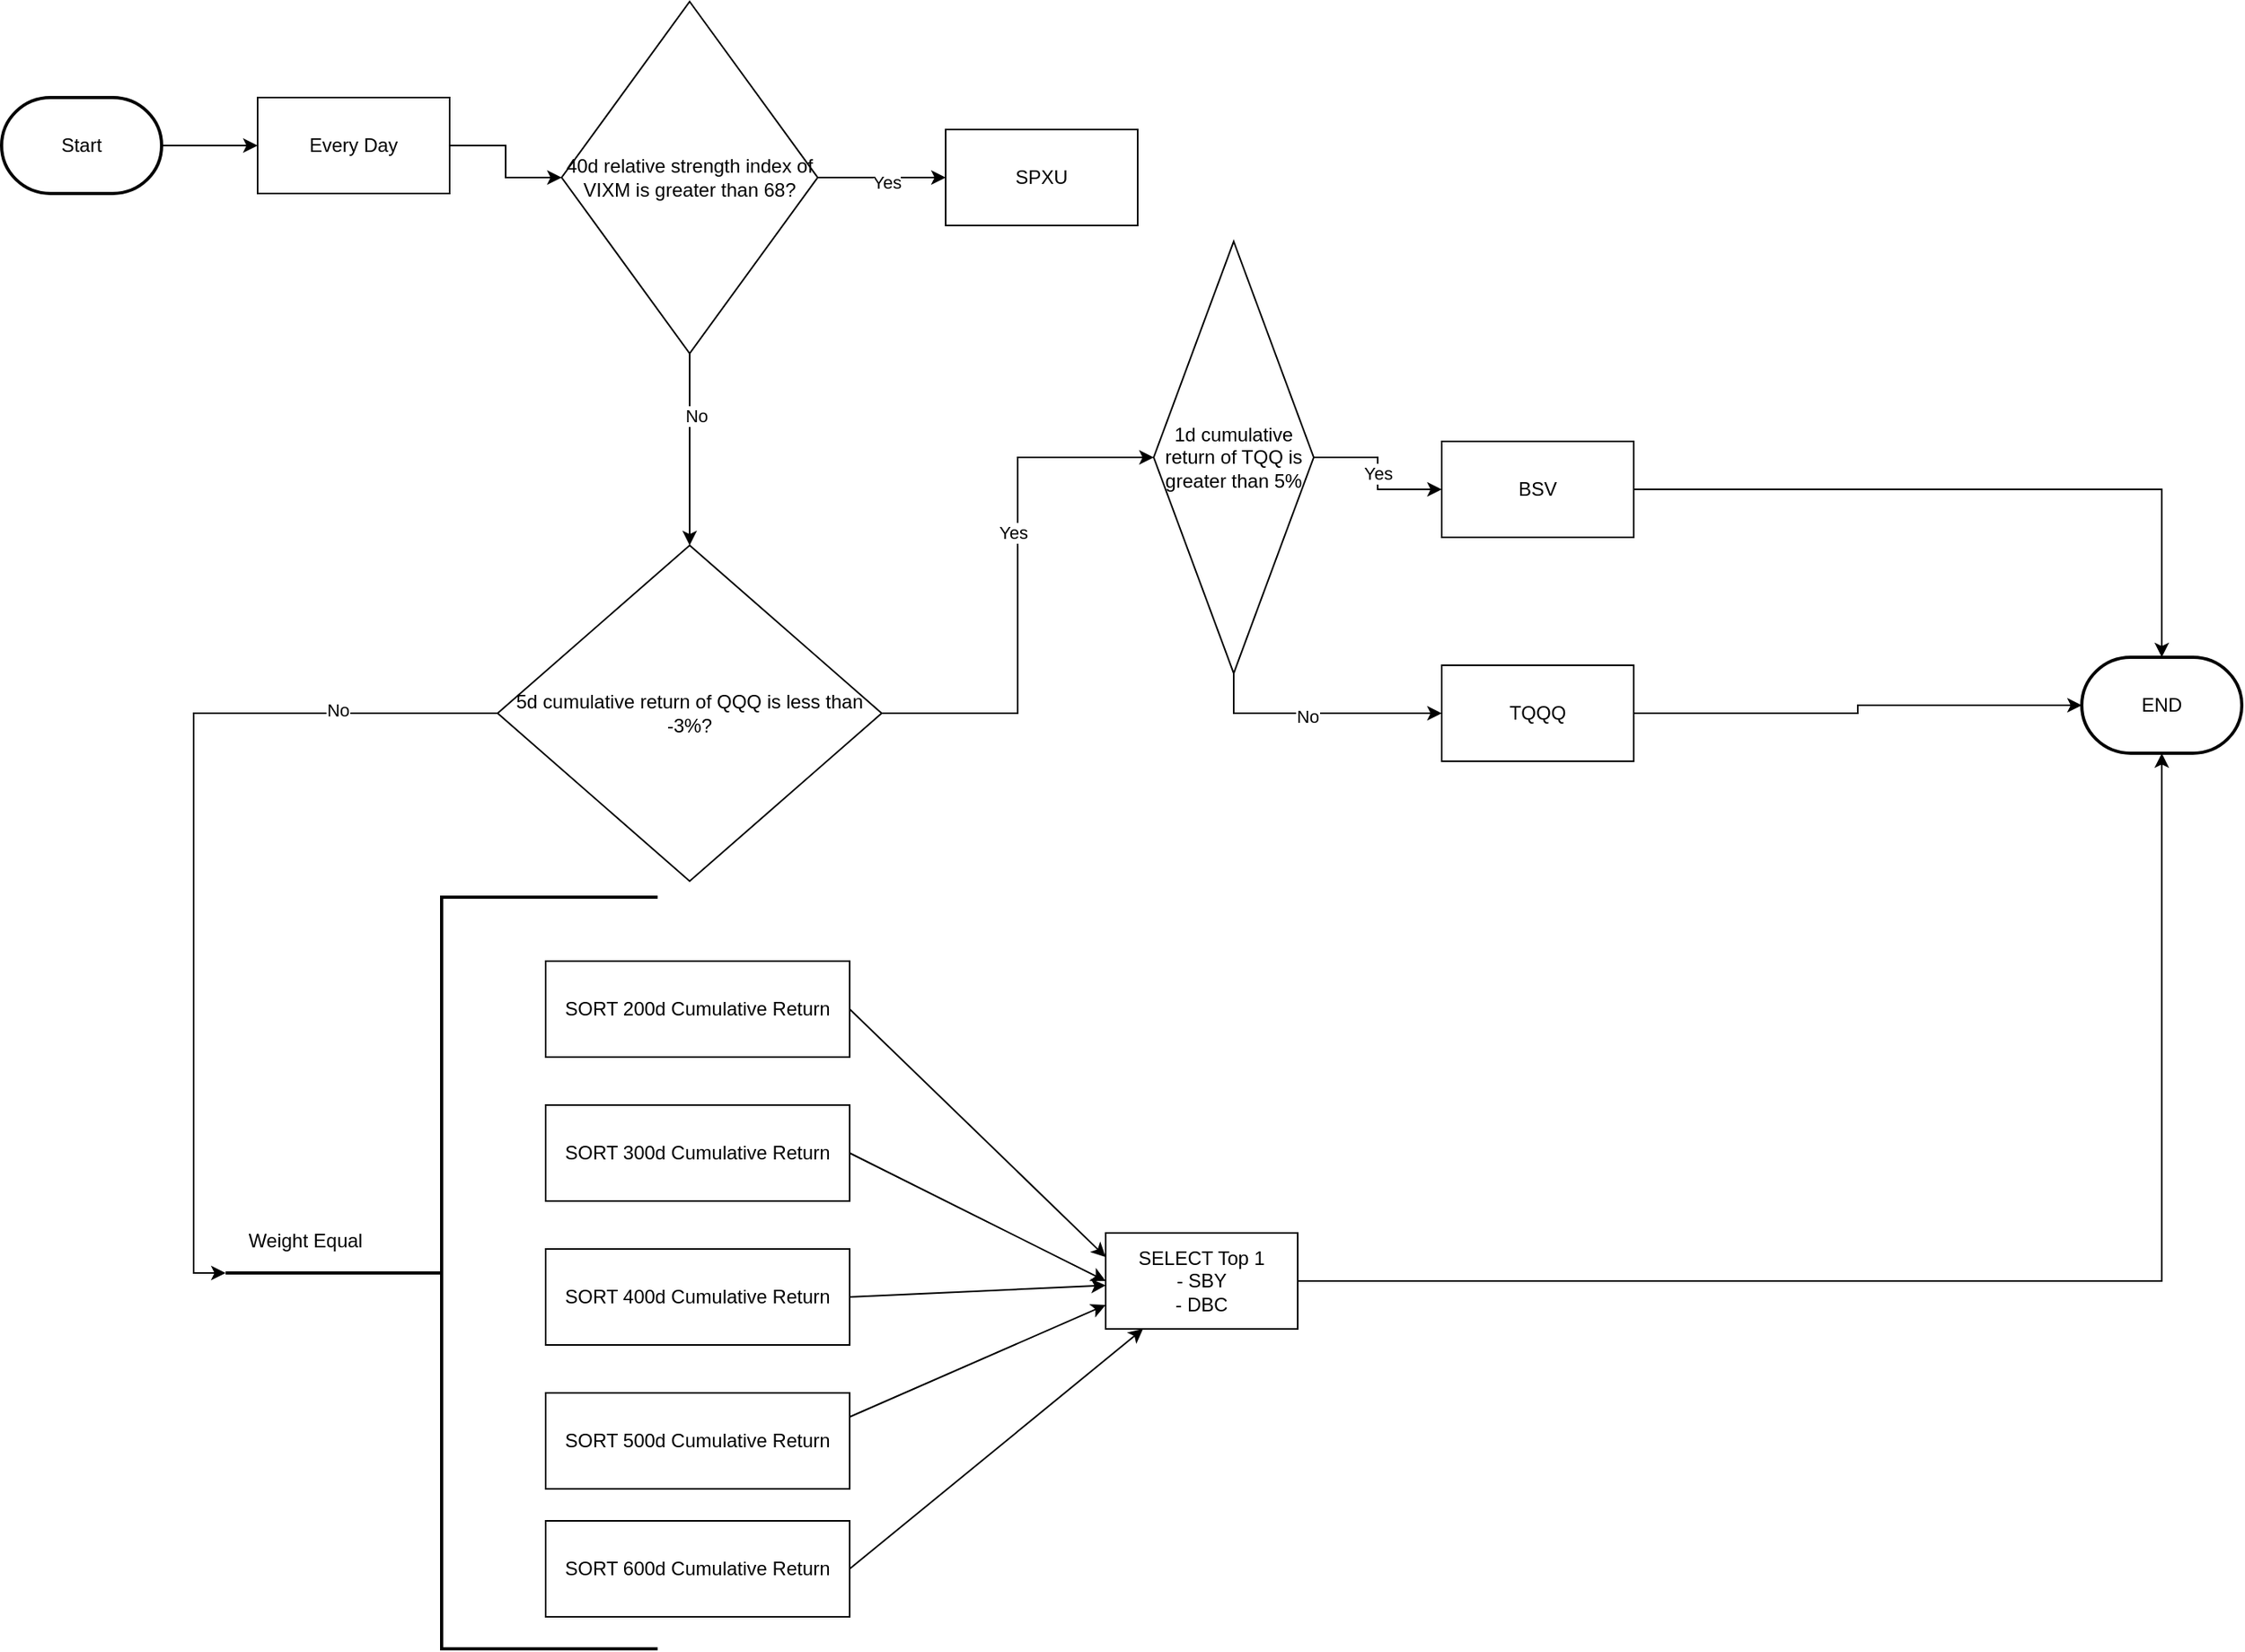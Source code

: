 <mxfile version="18.1.3" type="device"><diagram id="fLH_IpeC83MLsAaL1j7f" name="Page-1"><mxGraphModel dx="2427" dy="1030" grid="1" gridSize="10" guides="1" tooltips="1" connect="1" arrows="1" fold="1" page="1" pageScale="1" pageWidth="850" pageHeight="1100" math="0" shadow="0"><root><mxCell id="0"/><mxCell id="1" parent="0"/><mxCell id="MIsoDJ6xEyVAMAtbg_kS-3" style="edgeStyle=orthogonalEdgeStyle;rounded=0;orthogonalLoop=1;jettySize=auto;html=1;entryX=0;entryY=0.5;entryDx=0;entryDy=0;" edge="1" parent="1" source="MIsoDJ6xEyVAMAtbg_kS-1" target="MIsoDJ6xEyVAMAtbg_kS-2"><mxGeometry relative="1" as="geometry"/></mxCell><mxCell id="MIsoDJ6xEyVAMAtbg_kS-4" value="Yes" style="edgeLabel;html=1;align=center;verticalAlign=middle;resizable=0;points=[];" vertex="1" connectable="0" parent="MIsoDJ6xEyVAMAtbg_kS-3"><mxGeometry x="0.075" y="-3" relative="1" as="geometry"><mxPoint as="offset"/></mxGeometry></mxCell><mxCell id="MIsoDJ6xEyVAMAtbg_kS-6" style="edgeStyle=orthogonalEdgeStyle;rounded=0;orthogonalLoop=1;jettySize=auto;html=1;entryX=0.5;entryY=0;entryDx=0;entryDy=0;" edge="1" parent="1" source="MIsoDJ6xEyVAMAtbg_kS-1" target="MIsoDJ6xEyVAMAtbg_kS-5"><mxGeometry relative="1" as="geometry"/></mxCell><mxCell id="MIsoDJ6xEyVAMAtbg_kS-7" value="No" style="edgeLabel;html=1;align=center;verticalAlign=middle;resizable=0;points=[];" vertex="1" connectable="0" parent="MIsoDJ6xEyVAMAtbg_kS-6"><mxGeometry x="-0.35" y="4" relative="1" as="geometry"><mxPoint as="offset"/></mxGeometry></mxCell><mxCell id="MIsoDJ6xEyVAMAtbg_kS-1" value="40d relative strength index of VIXM is greater than 68?" style="rhombus;whiteSpace=wrap;html=1;" vertex="1" parent="1"><mxGeometry x="20" y="10" width="160" height="220" as="geometry"/></mxCell><mxCell id="MIsoDJ6xEyVAMAtbg_kS-2" value="SPXU" style="rounded=0;whiteSpace=wrap;html=1;" vertex="1" parent="1"><mxGeometry x="260" y="90" width="120" height="60" as="geometry"/></mxCell><mxCell id="MIsoDJ6xEyVAMAtbg_kS-9" style="edgeStyle=orthogonalEdgeStyle;rounded=0;orthogonalLoop=1;jettySize=auto;html=1;entryX=0;entryY=0.5;entryDx=0;entryDy=0;" edge="1" parent="1" source="MIsoDJ6xEyVAMAtbg_kS-5" target="MIsoDJ6xEyVAMAtbg_kS-8"><mxGeometry relative="1" as="geometry"/></mxCell><mxCell id="MIsoDJ6xEyVAMAtbg_kS-10" value="Yes" style="edgeLabel;html=1;align=center;verticalAlign=middle;resizable=0;points=[];" vertex="1" connectable="0" parent="MIsoDJ6xEyVAMAtbg_kS-9"><mxGeometry x="0.205" y="3" relative="1" as="geometry"><mxPoint y="1" as="offset"/></mxGeometry></mxCell><mxCell id="MIsoDJ6xEyVAMAtbg_kS-32" style="edgeStyle=orthogonalEdgeStyle;rounded=0;orthogonalLoop=1;jettySize=auto;html=1;entryX=0;entryY=0.5;entryDx=0;entryDy=0;entryPerimeter=0;exitX=0;exitY=0.5;exitDx=0;exitDy=0;" edge="1" parent="1" source="MIsoDJ6xEyVAMAtbg_kS-5" target="MIsoDJ6xEyVAMAtbg_kS-30"><mxGeometry relative="1" as="geometry"/></mxCell><mxCell id="MIsoDJ6xEyVAMAtbg_kS-33" value="No" style="edgeLabel;html=1;align=center;verticalAlign=middle;resizable=0;points=[];" vertex="1" connectable="0" parent="MIsoDJ6xEyVAMAtbg_kS-32"><mxGeometry x="-0.643" y="-2" relative="1" as="geometry"><mxPoint as="offset"/></mxGeometry></mxCell><mxCell id="MIsoDJ6xEyVAMAtbg_kS-5" value="5d cumulative return of QQQ is less than -3%?" style="rhombus;whiteSpace=wrap;html=1;" vertex="1" parent="1"><mxGeometry x="-20" y="350" width="240" height="210" as="geometry"/></mxCell><mxCell id="MIsoDJ6xEyVAMAtbg_kS-12" value="Yes" style="edgeStyle=orthogonalEdgeStyle;rounded=0;orthogonalLoop=1;jettySize=auto;html=1;entryX=0;entryY=0.5;entryDx=0;entryDy=0;" edge="1" parent="1" source="MIsoDJ6xEyVAMAtbg_kS-8" target="MIsoDJ6xEyVAMAtbg_kS-11"><mxGeometry relative="1" as="geometry"/></mxCell><mxCell id="MIsoDJ6xEyVAMAtbg_kS-14" style="edgeStyle=orthogonalEdgeStyle;rounded=0;orthogonalLoop=1;jettySize=auto;html=1;" edge="1" parent="1" source="MIsoDJ6xEyVAMAtbg_kS-8" target="MIsoDJ6xEyVAMAtbg_kS-13"><mxGeometry relative="1" as="geometry"><Array as="points"><mxPoint x="440" y="455"/></Array></mxGeometry></mxCell><mxCell id="MIsoDJ6xEyVAMAtbg_kS-15" value="No" style="edgeLabel;html=1;align=center;verticalAlign=middle;resizable=0;points=[];" vertex="1" connectable="0" parent="MIsoDJ6xEyVAMAtbg_kS-14"><mxGeometry x="-0.088" y="-1" relative="1" as="geometry"><mxPoint y="1" as="offset"/></mxGeometry></mxCell><mxCell id="MIsoDJ6xEyVAMAtbg_kS-8" value="1d cumulative return of TQQ is greater than 5%" style="rhombus;whiteSpace=wrap;html=1;" vertex="1" parent="1"><mxGeometry x="390" y="160" width="100" height="270" as="geometry"/></mxCell><mxCell id="MIsoDJ6xEyVAMAtbg_kS-39" style="edgeStyle=orthogonalEdgeStyle;rounded=0;orthogonalLoop=1;jettySize=auto;html=1;" edge="1" parent="1" source="MIsoDJ6xEyVAMAtbg_kS-11" target="MIsoDJ6xEyVAMAtbg_kS-38"><mxGeometry relative="1" as="geometry"/></mxCell><mxCell id="MIsoDJ6xEyVAMAtbg_kS-11" value="BSV" style="rounded=0;whiteSpace=wrap;html=1;" vertex="1" parent="1"><mxGeometry x="570" y="285" width="120" height="60" as="geometry"/></mxCell><mxCell id="MIsoDJ6xEyVAMAtbg_kS-40" style="edgeStyle=orthogonalEdgeStyle;rounded=0;orthogonalLoop=1;jettySize=auto;html=1;" edge="1" parent="1" source="MIsoDJ6xEyVAMAtbg_kS-13" target="MIsoDJ6xEyVAMAtbg_kS-38"><mxGeometry relative="1" as="geometry"/></mxCell><mxCell id="MIsoDJ6xEyVAMAtbg_kS-13" value="TQQQ" style="rounded=0;whiteSpace=wrap;html=1;" vertex="1" parent="1"><mxGeometry x="570" y="425" width="120" height="60" as="geometry"/></mxCell><mxCell id="MIsoDJ6xEyVAMAtbg_kS-25" style="rounded=0;orthogonalLoop=1;jettySize=auto;html=1;entryX=0;entryY=0.25;entryDx=0;entryDy=0;exitX=1;exitY=0.5;exitDx=0;exitDy=0;" edge="1" parent="1" source="MIsoDJ6xEyVAMAtbg_kS-18" target="MIsoDJ6xEyVAMAtbg_kS-24"><mxGeometry relative="1" as="geometry"/></mxCell><mxCell id="MIsoDJ6xEyVAMAtbg_kS-18" value="SORT 200d Cumulative Return" style="rounded=0;whiteSpace=wrap;html=1;" vertex="1" parent="1"><mxGeometry x="10" y="610" width="190" height="60" as="geometry"/></mxCell><mxCell id="MIsoDJ6xEyVAMAtbg_kS-26" style="edgeStyle=none;rounded=0;orthogonalLoop=1;jettySize=auto;html=1;entryX=0;entryY=0.5;entryDx=0;entryDy=0;exitX=1;exitY=0.5;exitDx=0;exitDy=0;" edge="1" parent="1" source="MIsoDJ6xEyVAMAtbg_kS-19" target="MIsoDJ6xEyVAMAtbg_kS-24"><mxGeometry relative="1" as="geometry"/></mxCell><mxCell id="MIsoDJ6xEyVAMAtbg_kS-19" value="SORT 300d Cumulative Return" style="rounded=0;whiteSpace=wrap;html=1;" vertex="1" parent="1"><mxGeometry x="10" y="700" width="190" height="60" as="geometry"/></mxCell><mxCell id="MIsoDJ6xEyVAMAtbg_kS-27" style="edgeStyle=none;rounded=0;orthogonalLoop=1;jettySize=auto;html=1;exitX=1;exitY=0.5;exitDx=0;exitDy=0;" edge="1" parent="1" source="MIsoDJ6xEyVAMAtbg_kS-20" target="MIsoDJ6xEyVAMAtbg_kS-24"><mxGeometry relative="1" as="geometry"/></mxCell><mxCell id="MIsoDJ6xEyVAMAtbg_kS-20" value="SORT 400d Cumulative Return" style="rounded=0;whiteSpace=wrap;html=1;" vertex="1" parent="1"><mxGeometry x="10" y="790" width="190" height="60" as="geometry"/></mxCell><mxCell id="MIsoDJ6xEyVAMAtbg_kS-28" style="edgeStyle=none;rounded=0;orthogonalLoop=1;jettySize=auto;html=1;entryX=0;entryY=0.75;entryDx=0;entryDy=0;exitX=1;exitY=0.25;exitDx=0;exitDy=0;" edge="1" parent="1" source="MIsoDJ6xEyVAMAtbg_kS-21" target="MIsoDJ6xEyVAMAtbg_kS-24"><mxGeometry relative="1" as="geometry"/></mxCell><mxCell id="MIsoDJ6xEyVAMAtbg_kS-21" value="SORT 500d Cumulative Return" style="rounded=0;whiteSpace=wrap;html=1;" vertex="1" parent="1"><mxGeometry x="10" y="880" width="190" height="60" as="geometry"/></mxCell><mxCell id="MIsoDJ6xEyVAMAtbg_kS-29" style="edgeStyle=none;rounded=0;orthogonalLoop=1;jettySize=auto;html=1;exitX=1;exitY=0.5;exitDx=0;exitDy=0;" edge="1" parent="1" source="MIsoDJ6xEyVAMAtbg_kS-22" target="MIsoDJ6xEyVAMAtbg_kS-24"><mxGeometry relative="1" as="geometry"/></mxCell><mxCell id="MIsoDJ6xEyVAMAtbg_kS-22" value="SORT 600d Cumulative Return" style="rounded=0;whiteSpace=wrap;html=1;" vertex="1" parent="1"><mxGeometry x="10" y="960" width="190" height="60" as="geometry"/></mxCell><mxCell id="MIsoDJ6xEyVAMAtbg_kS-23" style="edgeStyle=orthogonalEdgeStyle;rounded=0;orthogonalLoop=1;jettySize=auto;html=1;exitX=0.5;exitY=1;exitDx=0;exitDy=0;" edge="1" parent="1" source="MIsoDJ6xEyVAMAtbg_kS-19" target="MIsoDJ6xEyVAMAtbg_kS-19"><mxGeometry relative="1" as="geometry"/></mxCell><mxCell id="MIsoDJ6xEyVAMAtbg_kS-41" style="edgeStyle=orthogonalEdgeStyle;rounded=0;orthogonalLoop=1;jettySize=auto;html=1;entryX=0.5;entryY=1;entryDx=0;entryDy=0;entryPerimeter=0;" edge="1" parent="1" source="MIsoDJ6xEyVAMAtbg_kS-24" target="MIsoDJ6xEyVAMAtbg_kS-38"><mxGeometry relative="1" as="geometry"/></mxCell><mxCell id="MIsoDJ6xEyVAMAtbg_kS-24" value="SELECT Top 1&lt;br&gt;- SBY&lt;br&gt;- DBC&lt;br&gt;" style="rounded=0;whiteSpace=wrap;html=1;" vertex="1" parent="1"><mxGeometry x="360" y="780" width="120" height="60" as="geometry"/></mxCell><mxCell id="MIsoDJ6xEyVAMAtbg_kS-30" value="" style="strokeWidth=2;html=1;shape=mxgraph.flowchart.annotation_2;align=left;labelPosition=right;pointerEvents=1;" vertex="1" parent="1"><mxGeometry x="-190" y="570" width="270" height="470" as="geometry"/></mxCell><mxCell id="MIsoDJ6xEyVAMAtbg_kS-31" value="Weight Equal" style="text;html=1;strokeColor=none;fillColor=none;align=center;verticalAlign=middle;whiteSpace=wrap;rounded=0;" vertex="1" parent="1"><mxGeometry x="-200" y="770" width="120" height="30" as="geometry"/></mxCell><mxCell id="MIsoDJ6xEyVAMAtbg_kS-36" style="edgeStyle=orthogonalEdgeStyle;rounded=0;orthogonalLoop=1;jettySize=auto;html=1;" edge="1" parent="1" source="MIsoDJ6xEyVAMAtbg_kS-34" target="MIsoDJ6xEyVAMAtbg_kS-35"><mxGeometry relative="1" as="geometry"/></mxCell><mxCell id="MIsoDJ6xEyVAMAtbg_kS-34" value="Start" style="strokeWidth=2;html=1;shape=mxgraph.flowchart.terminator;whiteSpace=wrap;" vertex="1" parent="1"><mxGeometry x="-330" y="70" width="100" height="60" as="geometry"/></mxCell><mxCell id="MIsoDJ6xEyVAMAtbg_kS-37" style="edgeStyle=orthogonalEdgeStyle;rounded=0;orthogonalLoop=1;jettySize=auto;html=1;entryX=0;entryY=0.5;entryDx=0;entryDy=0;" edge="1" parent="1" source="MIsoDJ6xEyVAMAtbg_kS-35" target="MIsoDJ6xEyVAMAtbg_kS-1"><mxGeometry relative="1" as="geometry"/></mxCell><mxCell id="MIsoDJ6xEyVAMAtbg_kS-35" value="Every Day" style="rounded=0;whiteSpace=wrap;html=1;" vertex="1" parent="1"><mxGeometry x="-170" y="70" width="120" height="60" as="geometry"/></mxCell><mxCell id="MIsoDJ6xEyVAMAtbg_kS-38" value="END" style="strokeWidth=2;html=1;shape=mxgraph.flowchart.terminator;whiteSpace=wrap;" vertex="1" parent="1"><mxGeometry x="970" y="420" width="100" height="60" as="geometry"/></mxCell></root></mxGraphModel></diagram></mxfile>